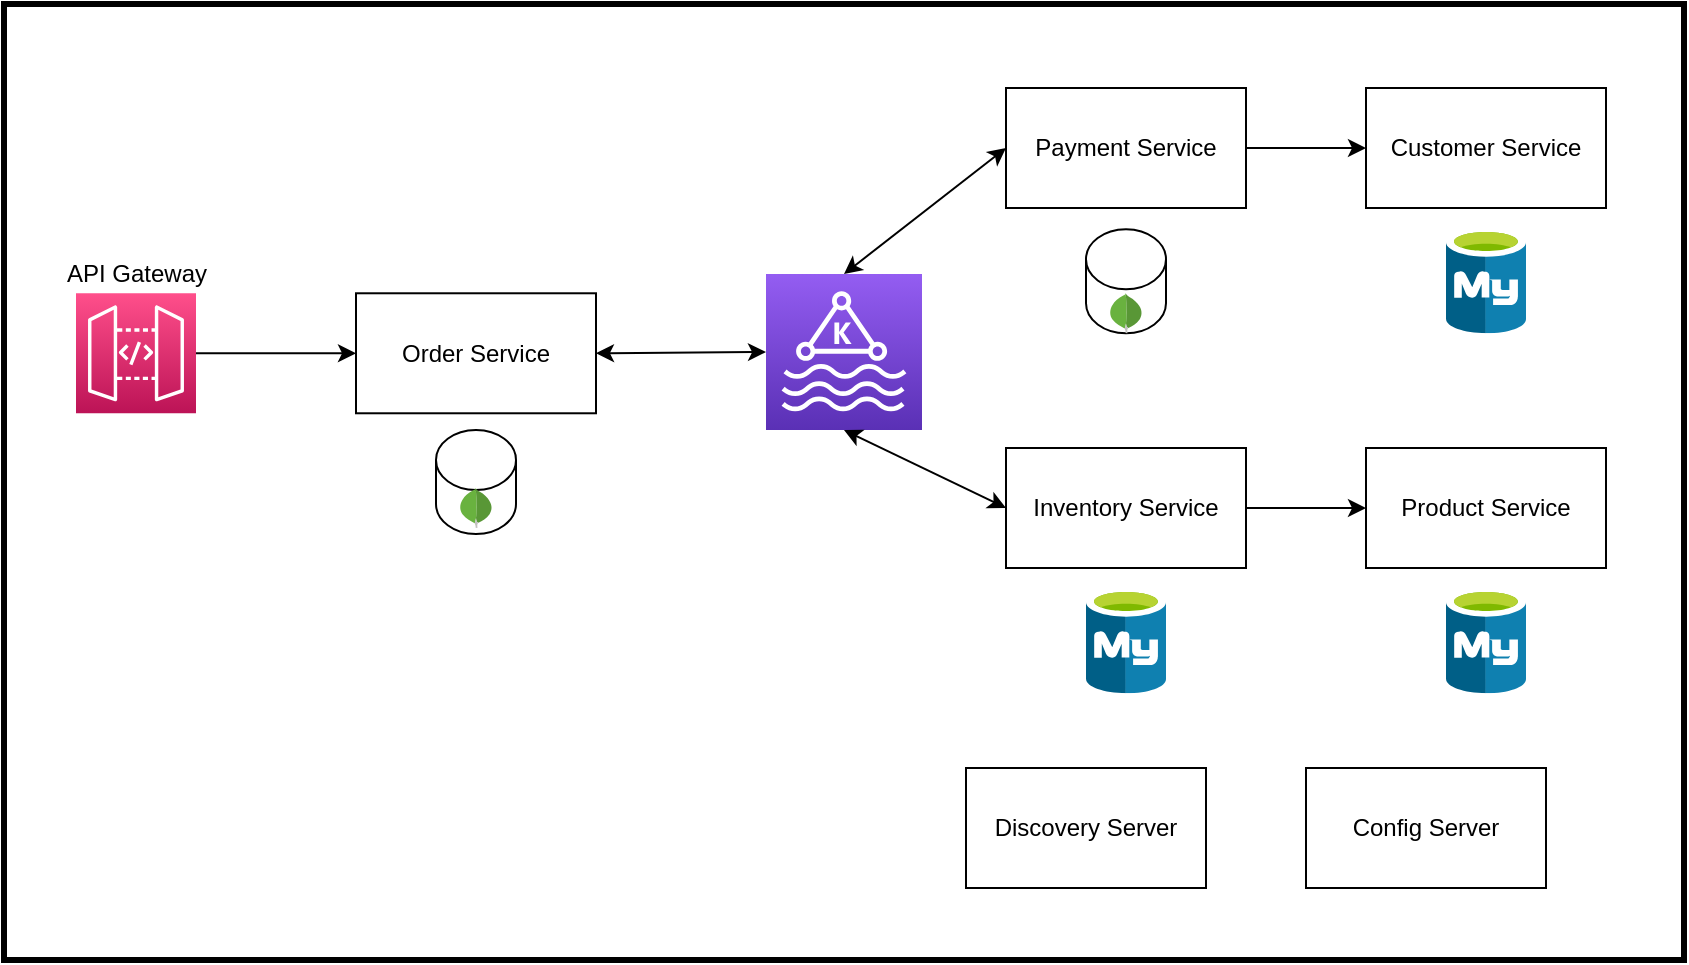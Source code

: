 <mxfile>
    <diagram id="JdcHJ2Nl-kIxSYrmgXeZ" name="Page-1">
        <mxGraphModel dx="1899" dy="809" grid="1" gridSize="10" guides="1" tooltips="1" connect="1" arrows="1" fold="1" page="1" pageScale="1" pageWidth="850" pageHeight="1100" math="0" shadow="0">
            <root>
                <mxCell id="0"/>
                <mxCell id="1" parent="0"/>
                <mxCell id="2" value="Order Service" style="rounded=0;whiteSpace=wrap;html=1;" parent="1" vertex="1">
                    <mxGeometry x="175" y="152.64" width="120" height="60" as="geometry"/>
                </mxCell>
                <mxCell id="3" value="Payment Service" style="rounded=0;whiteSpace=wrap;html=1;horizontal=1;verticalAlign=middle;" parent="1" vertex="1">
                    <mxGeometry x="500" y="50" width="120" height="60" as="geometry"/>
                </mxCell>
                <mxCell id="4" value="Inventory Service" style="rounded=0;whiteSpace=wrap;html=1;" parent="1" vertex="1">
                    <mxGeometry x="500" y="230" width="120" height="60" as="geometry"/>
                </mxCell>
                <mxCell id="5" value="Customer Service" style="rounded=0;whiteSpace=wrap;html=1;" parent="1" vertex="1">
                    <mxGeometry x="680" y="50" width="120" height="60" as="geometry"/>
                </mxCell>
                <mxCell id="8" value="" style="shape=cylinder3;whiteSpace=wrap;html=1;boundedLbl=1;backgroundOutline=1;size=15;" parent="1" vertex="1">
                    <mxGeometry x="540" y="120.64" width="40" height="52" as="geometry"/>
                </mxCell>
                <mxCell id="9" value="" style="dashed=0;outlineConnect=0;html=1;align=center;labelPosition=center;verticalLabelPosition=bottom;verticalAlign=top;shape=mxgraph.weblogos.mongodb;" parent="1" vertex="1">
                    <mxGeometry x="551.57" y="152.64" width="16.87" height="20" as="geometry"/>
                </mxCell>
                <mxCell id="13" value="" style="aspect=fixed;html=1;points=[];align=center;image;fontSize=12;image=img/lib/mscae/Azure_Database_for_MySQL_servers.svg;" parent="1" vertex="1">
                    <mxGeometry x="720" y="120" width="40" height="52.64" as="geometry"/>
                </mxCell>
                <mxCell id="16" value="" style="aspect=fixed;html=1;points=[];align=center;image;fontSize=12;image=img/lib/mscae/Azure_Database_for_MySQL_servers.svg;" parent="1" vertex="1">
                    <mxGeometry x="540" y="300" width="40" height="52.64" as="geometry"/>
                </mxCell>
                <mxCell id="31" value="" style="points=[[0,0,0],[0.25,0,0],[0.5,0,0],[0.75,0,0],[1,0,0],[0,1,0],[0.25,1,0],[0.5,1,0],[0.75,1,0],[1,1,0],[0,0.25,0],[0,0.5,0],[0,0.75,0],[1,0.25,0],[1,0.5,0],[1,0.75,0]];outlineConnect=0;fontColor=#232F3E;gradientColor=#945DF2;gradientDirection=north;fillColor=#5A30B5;strokeColor=#ffffff;dashed=0;verticalLabelPosition=bottom;verticalAlign=top;align=center;html=1;fontSize=12;fontStyle=0;aspect=fixed;shape=mxgraph.aws4.resourceIcon;resIcon=mxgraph.aws4.managed_streaming_for_kafka;" parent="1" vertex="1">
                    <mxGeometry x="380" y="143" width="78" height="78" as="geometry"/>
                </mxCell>
                <mxCell id="35" value="" style="endArrow=classic;startArrow=classic;html=1;exitX=0.5;exitY=0;exitDx=0;exitDy=0;exitPerimeter=0;entryX=0;entryY=0.5;entryDx=0;entryDy=0;" edge="1" parent="1" source="31" target="3">
                    <mxGeometry width="50" height="50" relative="1" as="geometry">
                        <mxPoint x="420" y="120" as="sourcePoint"/>
                        <mxPoint x="470" y="70" as="targetPoint"/>
                    </mxGeometry>
                </mxCell>
                <mxCell id="37" value="" style="endArrow=classic;startArrow=classic;html=1;entryX=0.5;entryY=1;entryDx=0;entryDy=0;entryPerimeter=0;exitX=0;exitY=0.5;exitDx=0;exitDy=0;" edge="1" parent="1" source="4" target="31">
                    <mxGeometry width="50" height="50" relative="1" as="geometry">
                        <mxPoint x="390" y="360" as="sourcePoint"/>
                        <mxPoint x="440" y="310" as="targetPoint"/>
                    </mxGeometry>
                </mxCell>
                <mxCell id="38" value="" style="endArrow=classic;startArrow=classic;html=1;entryX=0;entryY=0.5;entryDx=0;entryDy=0;entryPerimeter=0;exitX=1;exitY=0.5;exitDx=0;exitDy=0;" edge="1" parent="1" source="2" target="31">
                    <mxGeometry width="50" height="50" relative="1" as="geometry">
                        <mxPoint x="240" y="215" as="sourcePoint"/>
                        <mxPoint x="290" y="165" as="targetPoint"/>
                        <Array as="points"/>
                    </mxGeometry>
                </mxCell>
                <mxCell id="39" value="" style="points=[[0,0,0],[0.25,0,0],[0.5,0,0],[0.75,0,0],[1,0,0],[0,1,0],[0.25,1,0],[0.5,1,0],[0.75,1,0],[1,1,0],[0,0.25,0],[0,0.5,0],[0,0.75,0],[1,0.25,0],[1,0.5,0],[1,0.75,0]];outlineConnect=0;fontColor=#232F3E;gradientColor=#FF4F8B;gradientDirection=north;fillColor=#BC1356;strokeColor=#ffffff;dashed=0;verticalLabelPosition=bottom;verticalAlign=top;align=center;html=1;fontSize=12;fontStyle=0;aspect=fixed;shape=mxgraph.aws4.resourceIcon;resIcon=mxgraph.aws4.api_gateway;" vertex="1" parent="1">
                    <mxGeometry x="35" y="152.64" width="60" height="60" as="geometry"/>
                </mxCell>
                <mxCell id="40" value="API Gateway&lt;br&gt;" style="text;html=1;align=center;verticalAlign=middle;resizable=0;points=[];autosize=1;strokeColor=none;fillColor=none;" vertex="1" parent="1">
                    <mxGeometry x="20" y="133.28" width="90" height="20" as="geometry"/>
                </mxCell>
                <mxCell id="46" value="" style="endArrow=classic;html=1;exitX=1;exitY=0.5;exitDx=0;exitDy=0;entryX=0;entryY=0.5;entryDx=0;entryDy=0;" edge="1" parent="1" source="3" target="5">
                    <mxGeometry width="50" height="50" relative="1" as="geometry">
                        <mxPoint x="650" y="90" as="sourcePoint"/>
                        <mxPoint x="360" y="370" as="targetPoint"/>
                    </mxGeometry>
                </mxCell>
                <mxCell id="50" value="" style="rounded=0;whiteSpace=wrap;html=1;labelBorderColor=none;fontColor=default;fillColor=none;strokeWidth=3;" vertex="1" parent="1">
                    <mxGeometry x="-1" y="8" width="840" height="478" as="geometry"/>
                </mxCell>
                <mxCell id="53" value="" style="shape=cylinder3;whiteSpace=wrap;html=1;boundedLbl=1;backgroundOutline=1;size=15;" vertex="1" parent="1">
                    <mxGeometry x="215" y="221" width="40" height="52" as="geometry"/>
                </mxCell>
                <mxCell id="54" value="" style="dashed=0;outlineConnect=0;html=1;align=center;labelPosition=center;verticalLabelPosition=bottom;verticalAlign=top;shape=mxgraph.weblogos.mongodb;" vertex="1" parent="1">
                    <mxGeometry x="226.57" y="250" width="16.87" height="20" as="geometry"/>
                </mxCell>
                <mxCell id="55" value="Discovery Server" style="rounded=0;whiteSpace=wrap;html=1;labelBorderColor=none;fontColor=default;strokeWidth=1;fillColor=default;" vertex="1" parent="1">
                    <mxGeometry x="480" y="390" width="120" height="60" as="geometry"/>
                </mxCell>
                <mxCell id="56" value="Config Server" style="rounded=0;whiteSpace=wrap;html=1;labelBorderColor=none;fontColor=default;strokeWidth=1;fillColor=default;" vertex="1" parent="1">
                    <mxGeometry x="650" y="390" width="120" height="60" as="geometry"/>
                </mxCell>
                <mxCell id="58" value="" style="endArrow=classic;html=1;fontColor=default;entryX=0;entryY=0.5;entryDx=0;entryDy=0;exitX=1;exitY=0.5;exitDx=0;exitDy=0;exitPerimeter=0;" edge="1" parent="1" source="39" target="2">
                    <mxGeometry width="50" height="50" relative="1" as="geometry">
                        <mxPoint x="110" y="190" as="sourcePoint"/>
                        <mxPoint x="160" y="200" as="targetPoint"/>
                    </mxGeometry>
                </mxCell>
                <mxCell id="59" value="Product Service" style="rounded=0;whiteSpace=wrap;html=1;" vertex="1" parent="1">
                    <mxGeometry x="680" y="230" width="120" height="60" as="geometry"/>
                </mxCell>
                <mxCell id="60" value="" style="aspect=fixed;html=1;points=[];align=center;image;fontSize=12;image=img/lib/mscae/Azure_Database_for_MySQL_servers.svg;" vertex="1" parent="1">
                    <mxGeometry x="720" y="300" width="40" height="52.64" as="geometry"/>
                </mxCell>
                <mxCell id="61" value="" style="endArrow=classic;html=1;fontColor=default;entryX=0;entryY=0.5;entryDx=0;entryDy=0;exitX=1;exitY=0.5;exitDx=0;exitDy=0;" edge="1" parent="1" source="4" target="59">
                    <mxGeometry width="50" height="50" relative="1" as="geometry">
                        <mxPoint x="400" y="350" as="sourcePoint"/>
                        <mxPoint x="450" y="300" as="targetPoint"/>
                    </mxGeometry>
                </mxCell>
            </root>
        </mxGraphModel>
    </diagram>
</mxfile>